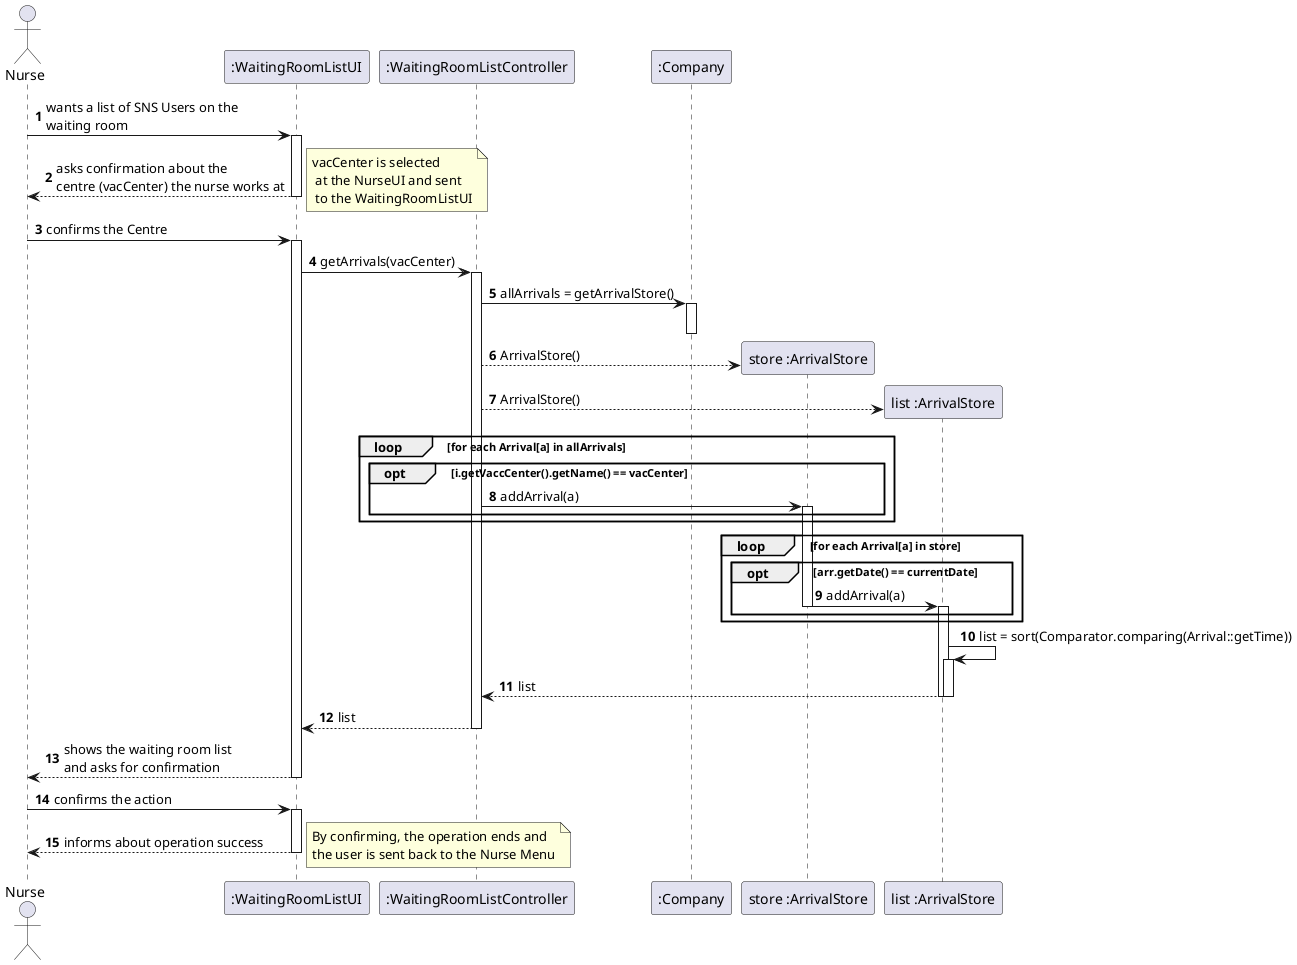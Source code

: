 @startuml
autonumber
actor Nurse as N
participant ":WaitingRoomListUI" as UI
participant ":WaitingRoomListController" as CTRL
participant ":Company" as C
participant "store :ArrivalStore" as store
participant "list :ArrivalStore" as list

N -> UI : wants a list of SNS Users on the\nwaiting room
activate UI

N <-- UI: asks confirmation about the\ncentre (vacCenter) the nurse works at
note right
  vacCenter is selected
   at the NurseUI and sent
   to the WaitingRoomListUI
end note
deactivate UI
N -> UI : confirms the Centre
activate UI
UI->CTRL: getArrivals(vacCenter)
activate CTRL
CTRL->C: allArrivals = getArrivalStore()
activate C
deactivate C
CTRL-->store**: ArrivalStore()
CTRL-->list**: ArrivalStore()
loop for each Arrival[a] in allArrivals
opt i.getVaccCenter().getName() == vacCenter
CTRL->store:addArrival(a)
activate store
end opt
end loop

loop for each Arrival[a] in store
opt arr.getDate() == currentDate
store->list: addArrival(a)
deactivate store
activate list
end opt
end loop

list->list: list = sort(Comparator.comparing(Arrival::getTime))
activate list
list-->CTRL: list
deactivate list
deactivate list
CTRL-->UI: list
deactivate CTRL
N <-- UI: shows the waiting room list\nand asks for confirmation
deactivate UI

N -> UI : confirms the action
activate UI
N <-- UI: informs about operation success
note right
By confirming, the operation ends and
the user is sent back to the Nurse Menu
end note
deactivate UI



@enduml